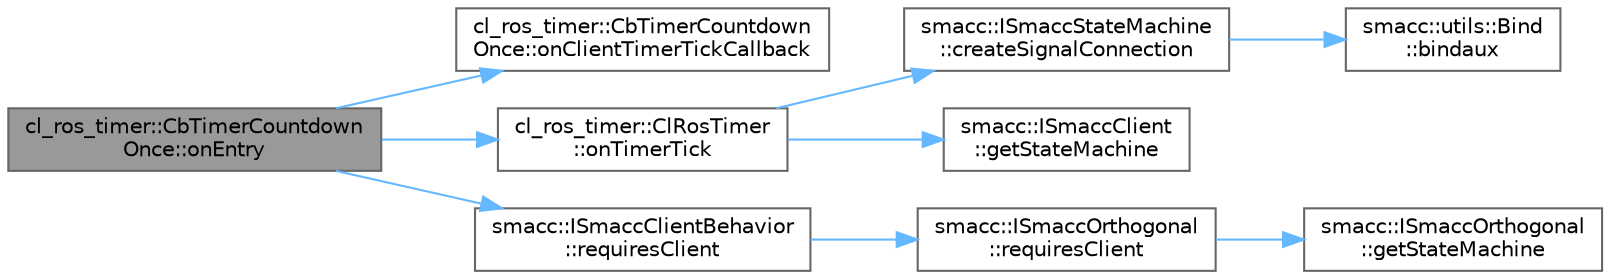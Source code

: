 digraph "cl_ros_timer::CbTimerCountdownOnce::onEntry"
{
 // LATEX_PDF_SIZE
  bgcolor="transparent";
  edge [fontname=Helvetica,fontsize=10,labelfontname=Helvetica,labelfontsize=10];
  node [fontname=Helvetica,fontsize=10,shape=box,height=0.2,width=0.4];
  rankdir="LR";
  Node1 [label="cl_ros_timer::CbTimerCountdown\lOnce::onEntry",height=0.2,width=0.4,color="gray40", fillcolor="grey60", style="filled", fontcolor="black",tooltip=" "];
  Node1 -> Node2 [color="steelblue1",style="solid"];
  Node2 [label="cl_ros_timer::CbTimerCountdown\lOnce::onClientTimerTickCallback",height=0.2,width=0.4,color="grey40", fillcolor="white", style="filled",URL="$classcl__ros__timer_1_1CbTimerCountdownOnce.html#a2b02bbde9c9321781b70b9371b22673a",tooltip=" "];
  Node1 -> Node3 [color="steelblue1",style="solid"];
  Node3 [label="cl_ros_timer::ClRosTimer\l::onTimerTick",height=0.2,width=0.4,color="grey40", fillcolor="white", style="filled",URL="$classcl__ros__timer_1_1ClRosTimer.html#a7edcc057bfb5a25fe0892755137dd8da",tooltip=" "];
  Node3 -> Node4 [color="steelblue1",style="solid"];
  Node4 [label="smacc::ISmaccStateMachine\l::createSignalConnection",height=0.2,width=0.4,color="grey40", fillcolor="white", style="filled",URL="$classsmacc_1_1ISmaccStateMachine.html#adf0f42ade0c65cc471960fe2a7c42da2",tooltip=" "];
  Node4 -> Node5 [color="steelblue1",style="solid"];
  Node5 [label="smacc::utils::Bind\l::bindaux",height=0.2,width=0.4,color="grey40", fillcolor="white", style="filled",URL="$structsmacc_1_1utils_1_1Bind.html#aa0f4ba76fbd5fdb865df51b61d4269f3",tooltip=" "];
  Node3 -> Node6 [color="steelblue1",style="solid"];
  Node6 [label="smacc::ISmaccClient\l::getStateMachine",height=0.2,width=0.4,color="grey40", fillcolor="white", style="filled",URL="$classsmacc_1_1ISmaccClient.html#aec51d4712404cb9882b86e4c854bb93a",tooltip=" "];
  Node1 -> Node7 [color="steelblue1",style="solid"];
  Node7 [label="smacc::ISmaccClientBehavior\l::requiresClient",height=0.2,width=0.4,color="grey40", fillcolor="white", style="filled",URL="$classsmacc_1_1ISmaccClientBehavior.html#a32b16e99e3b4cb289414203dc861a440",tooltip=" "];
  Node7 -> Node8 [color="steelblue1",style="solid"];
  Node8 [label="smacc::ISmaccOrthogonal\l::requiresClient",height=0.2,width=0.4,color="grey40", fillcolor="white", style="filled",URL="$classsmacc_1_1ISmaccOrthogonal.html#a602e16b09f8a1b3de889f2f3d90a3211",tooltip=" "];
  Node8 -> Node9 [color="steelblue1",style="solid"];
  Node9 [label="smacc::ISmaccOrthogonal\l::getStateMachine",height=0.2,width=0.4,color="grey40", fillcolor="white", style="filled",URL="$classsmacc_1_1ISmaccOrthogonal.html#aae265ec480b8ed552ddc79afd2d93a62",tooltip=" "];
}

